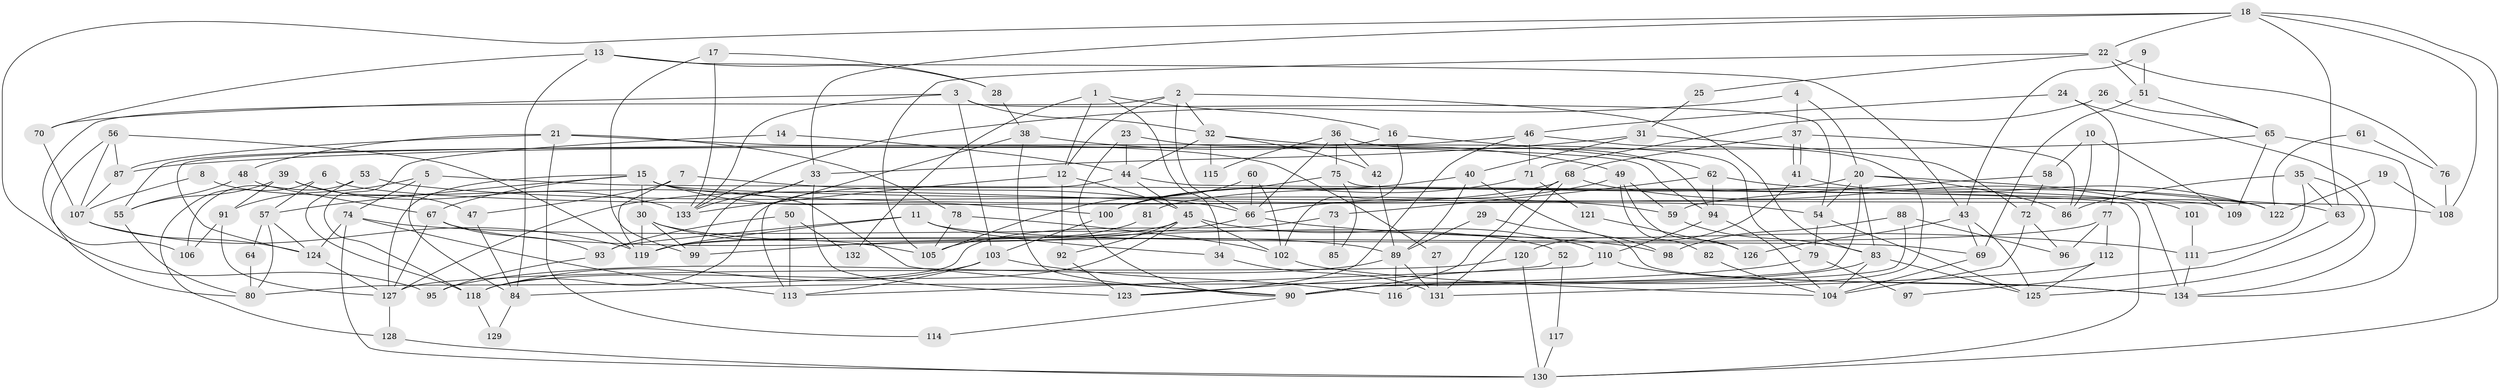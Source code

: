 // Generated by graph-tools (version 1.1) at 2025/11/02/27/25 16:11:24]
// undirected, 134 vertices, 268 edges
graph export_dot {
graph [start="1"]
  node [color=gray90,style=filled];
  1;
  2;
  3;
  4;
  5;
  6;
  7;
  8;
  9;
  10;
  11;
  12;
  13;
  14;
  15;
  16;
  17;
  18;
  19;
  20;
  21;
  22;
  23;
  24;
  25;
  26;
  27;
  28;
  29;
  30;
  31;
  32;
  33;
  34;
  35;
  36;
  37;
  38;
  39;
  40;
  41;
  42;
  43;
  44;
  45;
  46;
  47;
  48;
  49;
  50;
  51;
  52;
  53;
  54;
  55;
  56;
  57;
  58;
  59;
  60;
  61;
  62;
  63;
  64;
  65;
  66;
  67;
  68;
  69;
  70;
  71;
  72;
  73;
  74;
  75;
  76;
  77;
  78;
  79;
  80;
  81;
  82;
  83;
  84;
  85;
  86;
  87;
  88;
  89;
  90;
  91;
  92;
  93;
  94;
  95;
  96;
  97;
  98;
  99;
  100;
  101;
  102;
  103;
  104;
  105;
  106;
  107;
  108;
  109;
  110;
  111;
  112;
  113;
  114;
  115;
  116;
  117;
  118;
  119;
  120;
  121;
  122;
  123;
  124;
  125;
  126;
  127;
  128;
  129;
  130;
  131;
  132;
  133;
  134;
  1 -- 34;
  1 -- 12;
  1 -- 16;
  1 -- 132;
  2 -- 12;
  2 -- 32;
  2 -- 66;
  2 -- 83;
  2 -- 106;
  3 -- 103;
  3 -- 32;
  3 -- 54;
  3 -- 70;
  3 -- 133;
  4 -- 20;
  4 -- 37;
  4 -- 133;
  5 -- 74;
  5 -- 84;
  5 -- 91;
  5 -- 109;
  6 -- 54;
  6 -- 128;
  6 -- 57;
  7 -- 66;
  7 -- 47;
  7 -- 119;
  8 -- 90;
  8 -- 107;
  9 -- 43;
  9 -- 51;
  10 -- 109;
  10 -- 86;
  10 -- 58;
  11 -- 93;
  11 -- 119;
  11 -- 34;
  11 -- 69;
  12 -- 133;
  12 -- 45;
  12 -- 92;
  13 -- 70;
  13 -- 28;
  13 -- 43;
  13 -- 84;
  14 -- 44;
  14 -- 118;
  15 -- 30;
  15 -- 127;
  15 -- 57;
  15 -- 63;
  15 -- 67;
  15 -- 100;
  15 -- 108;
  16 -- 55;
  16 -- 62;
  16 -- 102;
  17 -- 133;
  17 -- 99;
  17 -- 28;
  18 -- 33;
  18 -- 63;
  18 -- 22;
  18 -- 95;
  18 -- 108;
  18 -- 130;
  19 -- 122;
  19 -- 108;
  20 -- 122;
  20 -- 90;
  20 -- 54;
  20 -- 81;
  20 -- 83;
  20 -- 86;
  21 -- 78;
  21 -- 48;
  21 -- 27;
  21 -- 87;
  21 -- 114;
  22 -- 105;
  22 -- 25;
  22 -- 51;
  22 -- 76;
  23 -- 90;
  23 -- 44;
  23 -- 94;
  24 -- 134;
  24 -- 46;
  24 -- 77;
  25 -- 31;
  26 -- 65;
  26 -- 71;
  27 -- 131;
  28 -- 38;
  29 -- 134;
  29 -- 89;
  30 -- 119;
  30 -- 99;
  30 -- 52;
  30 -- 105;
  31 -- 40;
  31 -- 72;
  31 -- 33;
  32 -- 44;
  32 -- 42;
  32 -- 79;
  32 -- 115;
  33 -- 133;
  33 -- 99;
  33 -- 123;
  34 -- 131;
  35 -- 125;
  35 -- 111;
  35 -- 63;
  35 -- 86;
  36 -- 75;
  36 -- 94;
  36 -- 42;
  36 -- 66;
  36 -- 115;
  37 -- 86;
  37 -- 41;
  37 -- 41;
  37 -- 68;
  38 -- 113;
  38 -- 90;
  38 -- 49;
  39 -- 91;
  39 -- 133;
  39 -- 47;
  39 -- 55;
  40 -- 100;
  40 -- 98;
  40 -- 89;
  41 -- 120;
  41 -- 122;
  42 -- 89;
  43 -- 125;
  43 -- 69;
  43 -- 126;
  44 -- 45;
  44 -- 118;
  44 -- 130;
  45 -- 119;
  45 -- 102;
  45 -- 92;
  45 -- 110;
  45 -- 118;
  46 -- 123;
  46 -- 124;
  46 -- 71;
  46 -- 116;
  47 -- 84;
  48 -- 67;
  48 -- 55;
  49 -- 66;
  49 -- 59;
  49 -- 82;
  49 -- 126;
  50 -- 93;
  50 -- 113;
  50 -- 132;
  51 -- 69;
  51 -- 65;
  52 -- 123;
  52 -- 117;
  53 -- 106;
  53 -- 59;
  53 -- 118;
  54 -- 79;
  54 -- 125;
  55 -- 80;
  56 -- 107;
  56 -- 119;
  56 -- 80;
  56 -- 87;
  57 -- 64;
  57 -- 80;
  57 -- 124;
  58 -- 59;
  58 -- 72;
  59 -- 83;
  60 -- 66;
  60 -- 102;
  60 -- 105;
  61 -- 76;
  61 -- 122;
  62 -- 94;
  62 -- 73;
  62 -- 122;
  63 -- 97;
  64 -- 80;
  65 -- 87;
  65 -- 109;
  65 -- 134;
  66 -- 99;
  66 -- 111;
  67 -- 89;
  67 -- 93;
  67 -- 127;
  68 -- 127;
  68 -- 90;
  68 -- 101;
  68 -- 131;
  69 -- 104;
  70 -- 107;
  71 -- 100;
  71 -- 121;
  72 -- 104;
  72 -- 96;
  73 -- 80;
  73 -- 85;
  74 -- 124;
  74 -- 130;
  74 -- 98;
  74 -- 113;
  75 -- 100;
  75 -- 134;
  75 -- 85;
  76 -- 108;
  77 -- 112;
  77 -- 96;
  77 -- 119;
  78 -- 102;
  78 -- 105;
  79 -- 84;
  79 -- 97;
  81 -- 105;
  82 -- 104;
  83 -- 90;
  83 -- 104;
  83 -- 125;
  84 -- 129;
  87 -- 107;
  88 -- 90;
  88 -- 96;
  88 -- 98;
  89 -- 116;
  89 -- 95;
  89 -- 131;
  90 -- 114;
  91 -- 127;
  91 -- 106;
  92 -- 123;
  93 -- 95;
  94 -- 104;
  94 -- 110;
  100 -- 103;
  101 -- 111;
  102 -- 104;
  103 -- 118;
  103 -- 113;
  103 -- 116;
  107 -- 119;
  107 -- 124;
  110 -- 113;
  110 -- 134;
  111 -- 134;
  112 -- 131;
  112 -- 125;
  117 -- 130;
  118 -- 129;
  120 -- 127;
  120 -- 130;
  121 -- 126;
  124 -- 127;
  127 -- 128;
  128 -- 130;
}
